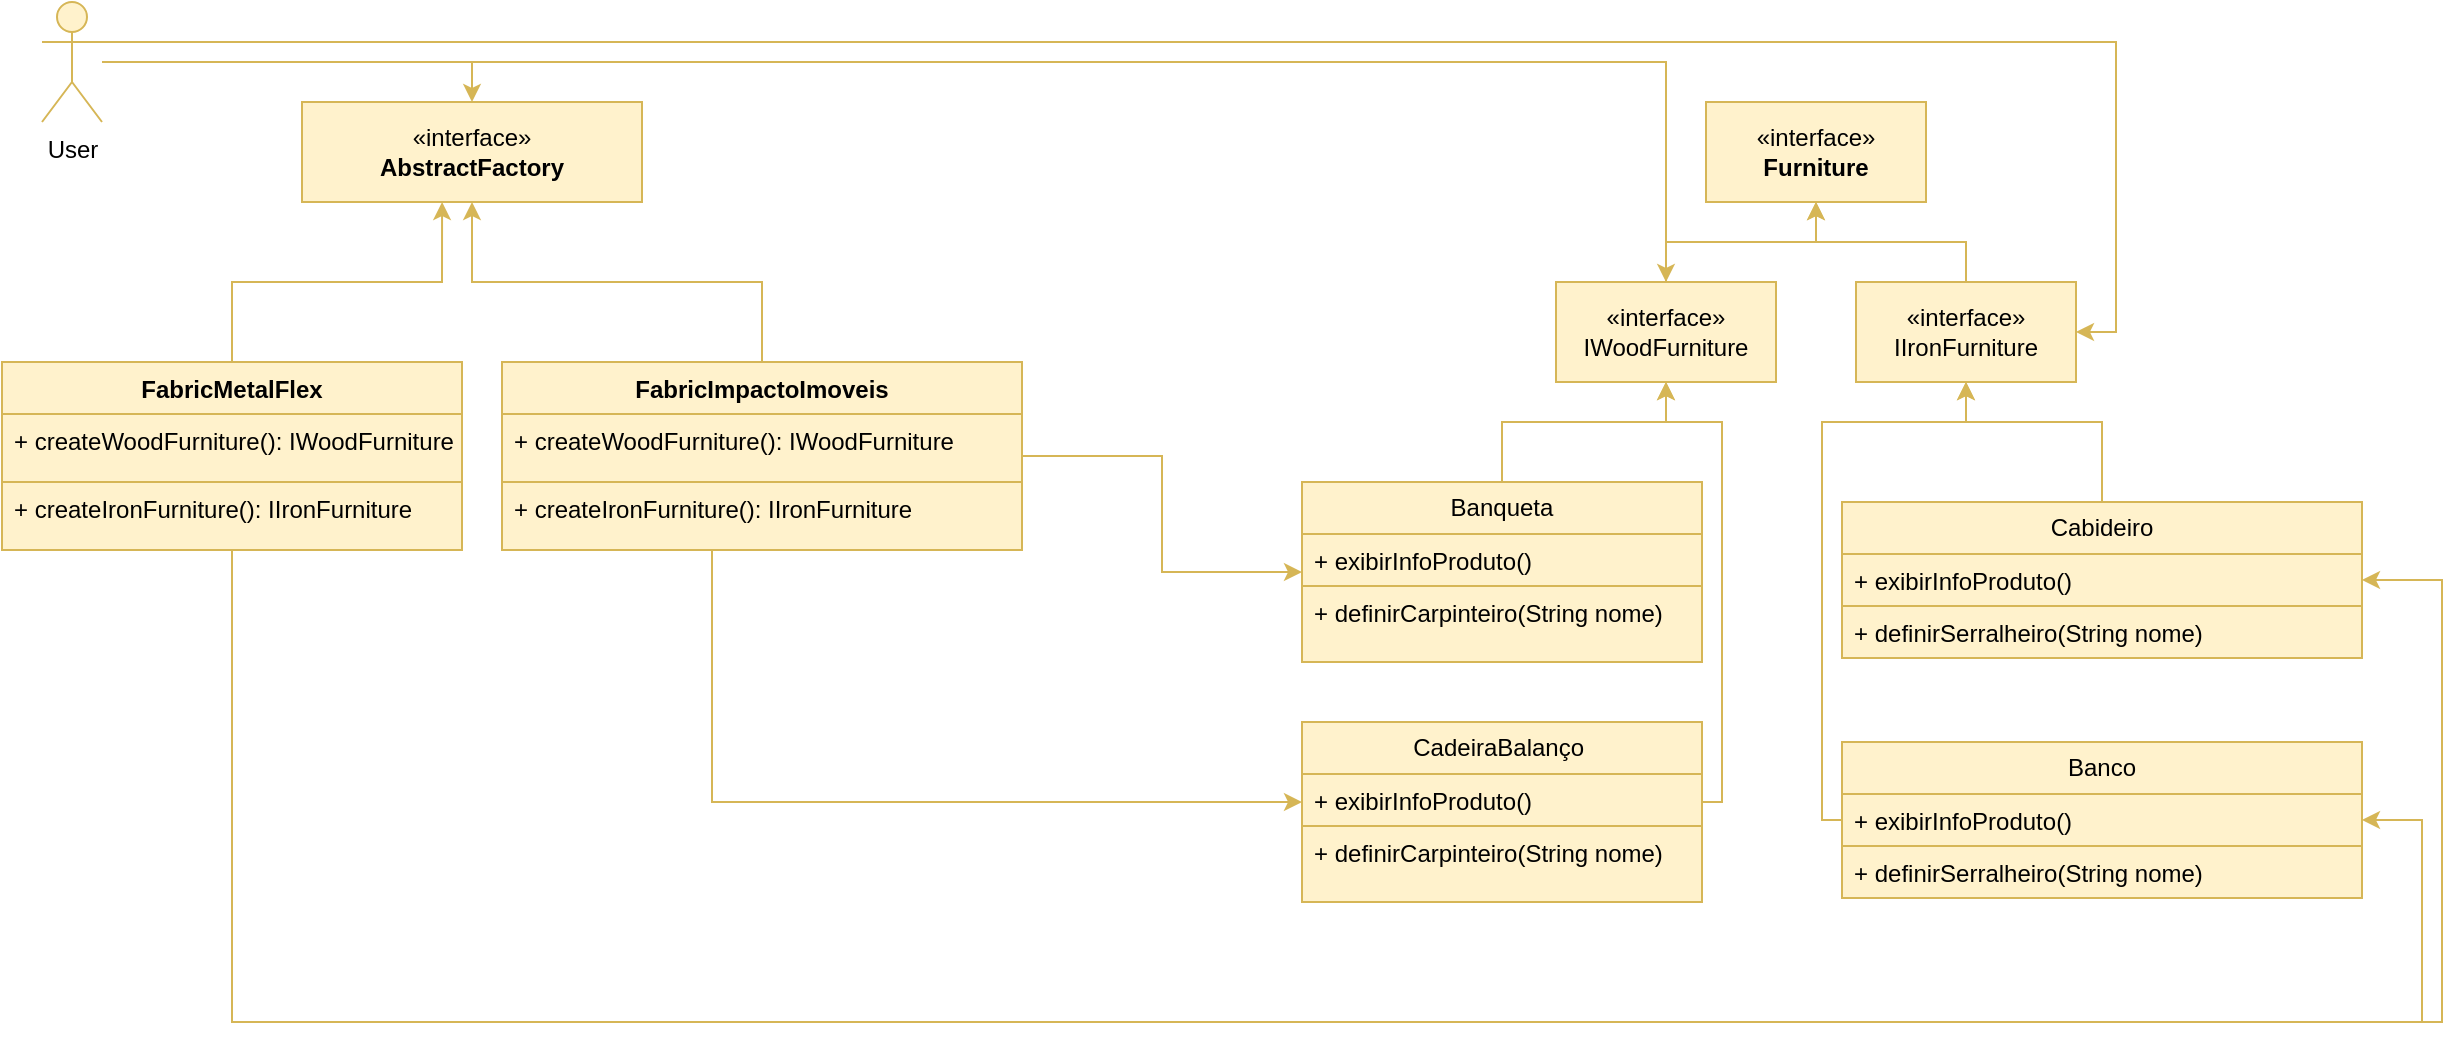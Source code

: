 <mxfile version="24.0.2" type="device">
  <diagram id="C5RBs43oDa-KdzZeNtuy" name="Page-1">
    <mxGraphModel dx="1257" dy="620" grid="1" gridSize="10" guides="1" tooltips="1" connect="1" arrows="1" fold="1" page="1" pageScale="1" pageWidth="827" pageHeight="1169" math="0" shadow="0">
      <root>
        <mxCell id="WIyWlLk6GJQsqaUBKTNV-0" />
        <mxCell id="WIyWlLk6GJQsqaUBKTNV-1" parent="WIyWlLk6GJQsqaUBKTNV-0" />
        <mxCell id="bklwgOd4aa9scbPEdoBd-14" value="«interface»&lt;br&gt;&lt;span style=&quot;font-weight: 700;&quot;&gt;AbstractFactory&lt;/span&gt;" style="html=1;whiteSpace=wrap;labelBackgroundColor=none;labelBorderColor=none;fillColor=#fff2cc;strokeColor=#d6b656;" vertex="1" parent="WIyWlLk6GJQsqaUBKTNV-1">
          <mxGeometry x="170" y="90" width="170" height="50" as="geometry" />
        </mxCell>
        <mxCell id="bklwgOd4aa9scbPEdoBd-78" style="edgeStyle=orthogonalEdgeStyle;rounded=0;orthogonalLoop=1;jettySize=auto;html=1;entryX=0.5;entryY=1;entryDx=0;entryDy=0;fillColor=#fff2cc;strokeColor=#d6b656;" edge="1" parent="WIyWlLk6GJQsqaUBKTNV-1" source="bklwgOd4aa9scbPEdoBd-20" target="bklwgOd4aa9scbPEdoBd-14">
          <mxGeometry relative="1" as="geometry" />
        </mxCell>
        <mxCell id="bklwgOd4aa9scbPEdoBd-85" style="edgeStyle=orthogonalEdgeStyle;rounded=0;orthogonalLoop=1;jettySize=auto;html=1;fillColor=#fff2cc;strokeColor=#d6b656;" edge="1" parent="WIyWlLk6GJQsqaUBKTNV-1" source="bklwgOd4aa9scbPEdoBd-20" target="bklwgOd4aa9scbPEdoBd-34">
          <mxGeometry relative="1" as="geometry" />
        </mxCell>
        <mxCell id="bklwgOd4aa9scbPEdoBd-86" style="edgeStyle=orthogonalEdgeStyle;rounded=0;orthogonalLoop=1;jettySize=auto;html=1;fillColor=#fff2cc;strokeColor=#d6b656;" edge="1" parent="WIyWlLk6GJQsqaUBKTNV-1" source="bklwgOd4aa9scbPEdoBd-20" target="bklwgOd4aa9scbPEdoBd-47">
          <mxGeometry relative="1" as="geometry">
            <Array as="points">
              <mxPoint x="375" y="440" />
            </Array>
          </mxGeometry>
        </mxCell>
        <mxCell id="bklwgOd4aa9scbPEdoBd-20" value="FabricImpactoImoveis" style="swimlane;fontStyle=1;align=center;verticalAlign=top;childLayout=stackLayout;horizontal=1;startSize=26;horizontalStack=0;resizeParent=1;resizeParentMax=0;resizeLast=0;collapsible=1;marginBottom=0;whiteSpace=wrap;html=1;labelBackgroundColor=none;labelBorderColor=none;fillColor=#fff2cc;strokeColor=#d6b656;" vertex="1" parent="WIyWlLk6GJQsqaUBKTNV-1">
          <mxGeometry x="270" y="220" width="260" height="94" as="geometry" />
        </mxCell>
        <mxCell id="bklwgOd4aa9scbPEdoBd-21" value="+&amp;nbsp;createWoodFurniture(): IWoodFurniture" style="text;align=left;verticalAlign=top;spacingLeft=4;spacingRight=4;overflow=hidden;rotatable=0;points=[[0,0.5],[1,0.5]];portConstraint=eastwest;whiteSpace=wrap;html=1;labelBackgroundColor=none;labelBorderColor=none;fillColor=#fff2cc;strokeColor=#d6b656;" vertex="1" parent="bklwgOd4aa9scbPEdoBd-20">
          <mxGeometry y="26" width="260" height="34" as="geometry" />
        </mxCell>
        <mxCell id="bklwgOd4aa9scbPEdoBd-65" value="+ createIronFurniture(): IIronFurniture" style="text;align=left;verticalAlign=top;spacingLeft=4;spacingRight=4;overflow=hidden;rotatable=0;points=[[0,0.5],[1,0.5]];portConstraint=eastwest;whiteSpace=wrap;html=1;labelBackgroundColor=none;labelBorderColor=none;fillColor=#fff2cc;strokeColor=#d6b656;" vertex="1" parent="bklwgOd4aa9scbPEdoBd-20">
          <mxGeometry y="60" width="260" height="34" as="geometry" />
        </mxCell>
        <mxCell id="bklwgOd4aa9scbPEdoBd-24" value="«interface»&lt;br&gt;&lt;b&gt;Furniture&lt;/b&gt;" style="html=1;whiteSpace=wrap;labelBackgroundColor=none;labelBorderColor=none;fillColor=#fff2cc;strokeColor=#d6b656;" vertex="1" parent="WIyWlLk6GJQsqaUBKTNV-1">
          <mxGeometry x="872" y="90" width="110" height="50" as="geometry" />
        </mxCell>
        <mxCell id="bklwgOd4aa9scbPEdoBd-31" style="edgeStyle=orthogonalEdgeStyle;rounded=0;orthogonalLoop=1;jettySize=auto;html=1;entryX=0.5;entryY=1;entryDx=0;entryDy=0;labelBackgroundColor=none;labelBorderColor=none;fillColor=#fff2cc;strokeColor=#d6b656;" edge="1" parent="WIyWlLk6GJQsqaUBKTNV-1" source="bklwgOd4aa9scbPEdoBd-29" target="bklwgOd4aa9scbPEdoBd-24">
          <mxGeometry relative="1" as="geometry" />
        </mxCell>
        <mxCell id="bklwgOd4aa9scbPEdoBd-29" value="«interface»&lt;br&gt;&lt;span style=&quot;text-align: left;&quot;&gt;IWoodFurniture&lt;/span&gt;" style="html=1;whiteSpace=wrap;labelBackgroundColor=none;labelBorderColor=none;fillColor=#fff2cc;strokeColor=#d6b656;" vertex="1" parent="WIyWlLk6GJQsqaUBKTNV-1">
          <mxGeometry x="797" y="180" width="110" height="50" as="geometry" />
        </mxCell>
        <mxCell id="bklwgOd4aa9scbPEdoBd-32" style="edgeStyle=orthogonalEdgeStyle;rounded=0;orthogonalLoop=1;jettySize=auto;html=1;entryX=0.5;entryY=1;entryDx=0;entryDy=0;labelBackgroundColor=none;labelBorderColor=none;fillColor=#fff2cc;strokeColor=#d6b656;" edge="1" parent="WIyWlLk6GJQsqaUBKTNV-1" source="bklwgOd4aa9scbPEdoBd-30" target="bklwgOd4aa9scbPEdoBd-24">
          <mxGeometry relative="1" as="geometry" />
        </mxCell>
        <mxCell id="bklwgOd4aa9scbPEdoBd-30" value="«interface»&lt;br&gt;&lt;span style=&quot;text-align: left;&quot;&gt;IIronFurniture&lt;/span&gt;" style="html=1;whiteSpace=wrap;labelBackgroundColor=none;labelBorderColor=none;fillColor=#fff2cc;strokeColor=#d6b656;" vertex="1" parent="WIyWlLk6GJQsqaUBKTNV-1">
          <mxGeometry x="947" y="180" width="110" height="50" as="geometry" />
        </mxCell>
        <mxCell id="bklwgOd4aa9scbPEdoBd-46" style="edgeStyle=orthogonalEdgeStyle;rounded=0;orthogonalLoop=1;jettySize=auto;html=1;labelBackgroundColor=none;labelBorderColor=none;fillColor=#fff2cc;strokeColor=#d6b656;" edge="1" parent="WIyWlLk6GJQsqaUBKTNV-1" source="bklwgOd4aa9scbPEdoBd-33" target="bklwgOd4aa9scbPEdoBd-14">
          <mxGeometry relative="1" as="geometry">
            <Array as="points">
              <mxPoint x="255" y="70" />
            </Array>
          </mxGeometry>
        </mxCell>
        <mxCell id="bklwgOd4aa9scbPEdoBd-55" style="edgeStyle=orthogonalEdgeStyle;rounded=0;orthogonalLoop=1;jettySize=auto;html=1;labelBackgroundColor=none;labelBorderColor=none;fillColor=#fff2cc;strokeColor=#d6b656;" edge="1" parent="WIyWlLk6GJQsqaUBKTNV-1" source="bklwgOd4aa9scbPEdoBd-33" target="bklwgOd4aa9scbPEdoBd-29">
          <mxGeometry relative="1" as="geometry" />
        </mxCell>
        <mxCell id="bklwgOd4aa9scbPEdoBd-56" style="edgeStyle=orthogonalEdgeStyle;rounded=0;orthogonalLoop=1;jettySize=auto;html=1;entryX=1;entryY=0.5;entryDx=0;entryDy=0;labelBackgroundColor=none;labelBorderColor=none;fillColor=#fff2cc;strokeColor=#d6b656;" edge="1" parent="WIyWlLk6GJQsqaUBKTNV-1" source="bklwgOd4aa9scbPEdoBd-33" target="bklwgOd4aa9scbPEdoBd-30">
          <mxGeometry relative="1" as="geometry">
            <Array as="points">
              <mxPoint x="1077" y="60" />
              <mxPoint x="1077" y="205" />
            </Array>
          </mxGeometry>
        </mxCell>
        <mxCell id="bklwgOd4aa9scbPEdoBd-33" value="User&lt;div&gt;&lt;br&gt;&lt;/div&gt;" style="shape=umlActor;verticalLabelPosition=bottom;verticalAlign=top;html=1;labelBackgroundColor=none;labelBorderColor=none;fillColor=#fff2cc;strokeColor=#d6b656;" vertex="1" parent="WIyWlLk6GJQsqaUBKTNV-1">
          <mxGeometry x="40" y="40" width="30" height="60" as="geometry" />
        </mxCell>
        <mxCell id="bklwgOd4aa9scbPEdoBd-41" style="edgeStyle=orthogonalEdgeStyle;rounded=0;orthogonalLoop=1;jettySize=auto;html=1;labelBackgroundColor=none;labelBorderColor=none;fillColor=#fff2cc;strokeColor=#d6b656;" edge="1" parent="WIyWlLk6GJQsqaUBKTNV-1" source="bklwgOd4aa9scbPEdoBd-34" target="bklwgOd4aa9scbPEdoBd-29">
          <mxGeometry relative="1" as="geometry">
            <Array as="points">
              <mxPoint x="770" y="250" />
              <mxPoint x="852" y="250" />
            </Array>
          </mxGeometry>
        </mxCell>
        <mxCell id="bklwgOd4aa9scbPEdoBd-34" value="Banqueta" style="swimlane;fontStyle=0;childLayout=stackLayout;horizontal=1;startSize=26;horizontalStack=0;resizeParent=1;resizeParentMax=0;resizeLast=0;collapsible=1;marginBottom=0;whiteSpace=wrap;html=1;labelBackgroundColor=none;labelBorderColor=none;fillColor=#fff2cc;strokeColor=#d6b656;" vertex="1" parent="WIyWlLk6GJQsqaUBKTNV-1">
          <mxGeometry x="670" y="280" width="200" height="90" as="geometry" />
        </mxCell>
        <mxCell id="bklwgOd4aa9scbPEdoBd-35" value="+&amp;nbsp;exibirInfoProduto()" style="text;align=left;verticalAlign=top;spacingLeft=4;spacingRight=4;overflow=hidden;rotatable=0;points=[[0,0.5],[1,0.5]];portConstraint=eastwest;whiteSpace=wrap;html=1;labelBackgroundColor=none;labelBorderColor=none;fillColor=#fff2cc;strokeColor=#d6b656;" vertex="1" parent="bklwgOd4aa9scbPEdoBd-34">
          <mxGeometry y="26" width="200" height="26" as="geometry" />
        </mxCell>
        <mxCell id="bklwgOd4aa9scbPEdoBd-36" value="+&amp;nbsp;definirCarpinteiro(String nome)" style="text;align=left;verticalAlign=top;spacingLeft=4;spacingRight=4;overflow=hidden;rotatable=0;points=[[0,0.5],[1,0.5]];portConstraint=eastwest;whiteSpace=wrap;html=1;labelBackgroundColor=none;labelBorderColor=none;fillColor=#fff2cc;strokeColor=#d6b656;" vertex="1" parent="bklwgOd4aa9scbPEdoBd-34">
          <mxGeometry y="52" width="200" height="38" as="geometry" />
        </mxCell>
        <mxCell id="bklwgOd4aa9scbPEdoBd-81" style="edgeStyle=orthogonalEdgeStyle;rounded=0;orthogonalLoop=1;jettySize=auto;html=1;fillColor=#fff2cc;strokeColor=#d6b656;" edge="1" parent="WIyWlLk6GJQsqaUBKTNV-1" source="bklwgOd4aa9scbPEdoBd-38" target="bklwgOd4aa9scbPEdoBd-30">
          <mxGeometry relative="1" as="geometry">
            <Array as="points">
              <mxPoint x="1070" y="250" />
              <mxPoint x="1002" y="250" />
            </Array>
          </mxGeometry>
        </mxCell>
        <mxCell id="bklwgOd4aa9scbPEdoBd-38" value="Cabideiro" style="swimlane;fontStyle=0;childLayout=stackLayout;horizontal=1;startSize=26;horizontalStack=0;resizeParent=1;resizeParentMax=0;resizeLast=0;collapsible=1;marginBottom=0;whiteSpace=wrap;html=1;labelBackgroundColor=none;rounded=0;labelBorderColor=none;fillColor=#fff2cc;strokeColor=#d6b656;" vertex="1" parent="WIyWlLk6GJQsqaUBKTNV-1">
          <mxGeometry x="940" y="290" width="260" height="78" as="geometry" />
        </mxCell>
        <mxCell id="bklwgOd4aa9scbPEdoBd-39" value="+&amp;nbsp;exibirInfoProduto()" style="text;align=left;verticalAlign=top;spacingLeft=4;spacingRight=4;overflow=hidden;rotatable=0;points=[[0,0.5],[1,0.5]];portConstraint=eastwest;whiteSpace=wrap;html=1;labelBackgroundColor=none;labelBorderColor=none;fillColor=#fff2cc;strokeColor=#d6b656;" vertex="1" parent="bklwgOd4aa9scbPEdoBd-38">
          <mxGeometry y="26" width="260" height="26" as="geometry" />
        </mxCell>
        <mxCell id="bklwgOd4aa9scbPEdoBd-40" value="+ definirSerralheiro(String nome)" style="text;align=left;verticalAlign=top;spacingLeft=4;spacingRight=4;overflow=hidden;rotatable=0;points=[[0,0.5],[1,0.5]];portConstraint=eastwest;whiteSpace=wrap;html=1;labelBackgroundColor=none;labelBorderColor=none;fillColor=#fff2cc;strokeColor=#d6b656;" vertex="1" parent="bklwgOd4aa9scbPEdoBd-38">
          <mxGeometry y="52" width="260" height="26" as="geometry" />
        </mxCell>
        <mxCell id="bklwgOd4aa9scbPEdoBd-79" style="edgeStyle=orthogonalEdgeStyle;rounded=0;orthogonalLoop=1;jettySize=auto;html=1;entryX=0.5;entryY=1;entryDx=0;entryDy=0;fillColor=#fff2cc;strokeColor=#d6b656;" edge="1" parent="WIyWlLk6GJQsqaUBKTNV-1" source="bklwgOd4aa9scbPEdoBd-47" target="bklwgOd4aa9scbPEdoBd-29">
          <mxGeometry relative="1" as="geometry">
            <Array as="points">
              <mxPoint x="880" y="440" />
              <mxPoint x="880" y="250" />
              <mxPoint x="852" y="250" />
            </Array>
          </mxGeometry>
        </mxCell>
        <mxCell id="bklwgOd4aa9scbPEdoBd-47" value="CadeiraBalanço&amp;nbsp;" style="swimlane;fontStyle=0;childLayout=stackLayout;horizontal=1;startSize=26;horizontalStack=0;resizeParent=1;resizeParentMax=0;resizeLast=0;collapsible=1;marginBottom=0;whiteSpace=wrap;html=1;labelBackgroundColor=none;labelBorderColor=none;fillColor=#fff2cc;strokeColor=#d6b656;" vertex="1" parent="WIyWlLk6GJQsqaUBKTNV-1">
          <mxGeometry x="670" y="400" width="200" height="90" as="geometry" />
        </mxCell>
        <mxCell id="bklwgOd4aa9scbPEdoBd-48" value="+&amp;nbsp;exibirInfoProduto()" style="text;align=left;verticalAlign=top;spacingLeft=4;spacingRight=4;overflow=hidden;rotatable=0;points=[[0,0.5],[1,0.5]];portConstraint=eastwest;whiteSpace=wrap;html=1;labelBackgroundColor=none;labelBorderColor=none;fillColor=#fff2cc;strokeColor=#d6b656;" vertex="1" parent="bklwgOd4aa9scbPEdoBd-47">
          <mxGeometry y="26" width="200" height="26" as="geometry" />
        </mxCell>
        <mxCell id="bklwgOd4aa9scbPEdoBd-49" value="+&amp;nbsp;definirCarpinteiro(String nome)" style="text;align=left;verticalAlign=top;spacingLeft=4;spacingRight=4;overflow=hidden;rotatable=0;points=[[0,0.5],[1,0.5]];portConstraint=eastwest;whiteSpace=wrap;html=1;labelBackgroundColor=none;labelBorderColor=none;fillColor=#fff2cc;strokeColor=#d6b656;" vertex="1" parent="bklwgOd4aa9scbPEdoBd-47">
          <mxGeometry y="52" width="200" height="38" as="geometry" />
        </mxCell>
        <mxCell id="bklwgOd4aa9scbPEdoBd-82" style="edgeStyle=orthogonalEdgeStyle;rounded=0;orthogonalLoop=1;jettySize=auto;html=1;entryX=0.5;entryY=1;entryDx=0;entryDy=0;fillColor=#fff2cc;strokeColor=#d6b656;" edge="1" parent="WIyWlLk6GJQsqaUBKTNV-1" source="bklwgOd4aa9scbPEdoBd-50" target="bklwgOd4aa9scbPEdoBd-30">
          <mxGeometry relative="1" as="geometry">
            <Array as="points">
              <mxPoint x="930" y="449" />
              <mxPoint x="930" y="250" />
              <mxPoint x="1002" y="250" />
            </Array>
          </mxGeometry>
        </mxCell>
        <mxCell id="bklwgOd4aa9scbPEdoBd-50" value="Banco" style="swimlane;fontStyle=0;childLayout=stackLayout;horizontal=1;startSize=26;horizontalStack=0;resizeParent=1;resizeParentMax=0;resizeLast=0;collapsible=1;marginBottom=0;whiteSpace=wrap;html=1;labelBackgroundColor=none;labelBorderColor=none;fillColor=#fff2cc;strokeColor=#d6b656;" vertex="1" parent="WIyWlLk6GJQsqaUBKTNV-1">
          <mxGeometry x="940" y="410" width="260" height="78" as="geometry" />
        </mxCell>
        <mxCell id="bklwgOd4aa9scbPEdoBd-51" value="+&amp;nbsp;exibirInfoProduto()" style="text;align=left;verticalAlign=top;spacingLeft=4;spacingRight=4;overflow=hidden;rotatable=0;points=[[0,0.5],[1,0.5]];portConstraint=eastwest;whiteSpace=wrap;html=1;labelBackgroundColor=none;labelBorderColor=none;fillColor=#fff2cc;strokeColor=#d6b656;" vertex="1" parent="bklwgOd4aa9scbPEdoBd-50">
          <mxGeometry y="26" width="260" height="26" as="geometry" />
        </mxCell>
        <mxCell id="bklwgOd4aa9scbPEdoBd-52" value="+ definirSerralheiro(String nome)" style="text;align=left;verticalAlign=top;spacingLeft=4;spacingRight=4;overflow=hidden;rotatable=0;points=[[0,0.5],[1,0.5]];portConstraint=eastwest;whiteSpace=wrap;html=1;labelBackgroundColor=none;labelBorderColor=none;fillColor=#fff2cc;strokeColor=#d6b656;" vertex="1" parent="bklwgOd4aa9scbPEdoBd-50">
          <mxGeometry y="52" width="260" height="26" as="geometry" />
        </mxCell>
        <mxCell id="bklwgOd4aa9scbPEdoBd-88" style="edgeStyle=orthogonalEdgeStyle;rounded=0;orthogonalLoop=1;jettySize=auto;html=1;fillColor=#fff2cc;strokeColor=#d6b656;" edge="1" parent="WIyWlLk6GJQsqaUBKTNV-1" source="bklwgOd4aa9scbPEdoBd-72" target="bklwgOd4aa9scbPEdoBd-38">
          <mxGeometry relative="1" as="geometry">
            <Array as="points">
              <mxPoint x="135" y="550" />
              <mxPoint x="1240" y="550" />
              <mxPoint x="1240" y="329" />
            </Array>
          </mxGeometry>
        </mxCell>
        <mxCell id="bklwgOd4aa9scbPEdoBd-89" style="edgeStyle=orthogonalEdgeStyle;rounded=0;orthogonalLoop=1;jettySize=auto;html=1;fillColor=#fff2cc;strokeColor=#d6b656;" edge="1" parent="WIyWlLk6GJQsqaUBKTNV-1" source="bklwgOd4aa9scbPEdoBd-72" target="bklwgOd4aa9scbPEdoBd-50">
          <mxGeometry relative="1" as="geometry">
            <Array as="points">
              <mxPoint x="135" y="550" />
              <mxPoint x="1230" y="550" />
              <mxPoint x="1230" y="449" />
            </Array>
          </mxGeometry>
        </mxCell>
        <mxCell id="bklwgOd4aa9scbPEdoBd-72" value="FabricMetalFlex" style="swimlane;fontStyle=1;align=center;verticalAlign=top;childLayout=stackLayout;horizontal=1;startSize=26;horizontalStack=0;resizeParent=1;resizeParentMax=0;resizeLast=0;collapsible=1;marginBottom=0;whiteSpace=wrap;html=1;labelBackgroundColor=none;labelBorderColor=none;fillColor=#fff2cc;strokeColor=#d6b656;" vertex="1" parent="WIyWlLk6GJQsqaUBKTNV-1">
          <mxGeometry x="20" y="220" width="230" height="94" as="geometry" />
        </mxCell>
        <mxCell id="bklwgOd4aa9scbPEdoBd-73" value="+&amp;nbsp;createWoodFurniture(): IWoodFurniture" style="text;align=left;verticalAlign=top;spacingLeft=4;spacingRight=4;overflow=hidden;rotatable=0;points=[[0,0.5],[1,0.5]];portConstraint=eastwest;whiteSpace=wrap;html=1;labelBackgroundColor=none;labelBorderColor=none;fillColor=#fff2cc;strokeColor=#d6b656;" vertex="1" parent="bklwgOd4aa9scbPEdoBd-72">
          <mxGeometry y="26" width="230" height="34" as="geometry" />
        </mxCell>
        <mxCell id="bklwgOd4aa9scbPEdoBd-74" value="+ createIronFurniture(): IIronFurniture" style="text;align=left;verticalAlign=top;spacingLeft=4;spacingRight=4;overflow=hidden;rotatable=0;points=[[0,0.5],[1,0.5]];portConstraint=eastwest;whiteSpace=wrap;html=1;labelBackgroundColor=none;labelBorderColor=none;fillColor=#fff2cc;strokeColor=#d6b656;" vertex="1" parent="bklwgOd4aa9scbPEdoBd-72">
          <mxGeometry y="60" width="230" height="34" as="geometry" />
        </mxCell>
        <mxCell id="bklwgOd4aa9scbPEdoBd-77" style="edgeStyle=orthogonalEdgeStyle;rounded=0;orthogonalLoop=1;jettySize=auto;html=1;entryX=0.412;entryY=1;entryDx=0;entryDy=0;entryPerimeter=0;fillColor=#fff2cc;strokeColor=#d6b656;" edge="1" parent="WIyWlLk6GJQsqaUBKTNV-1" source="bklwgOd4aa9scbPEdoBd-72" target="bklwgOd4aa9scbPEdoBd-14">
          <mxGeometry relative="1" as="geometry" />
        </mxCell>
      </root>
    </mxGraphModel>
  </diagram>
</mxfile>
